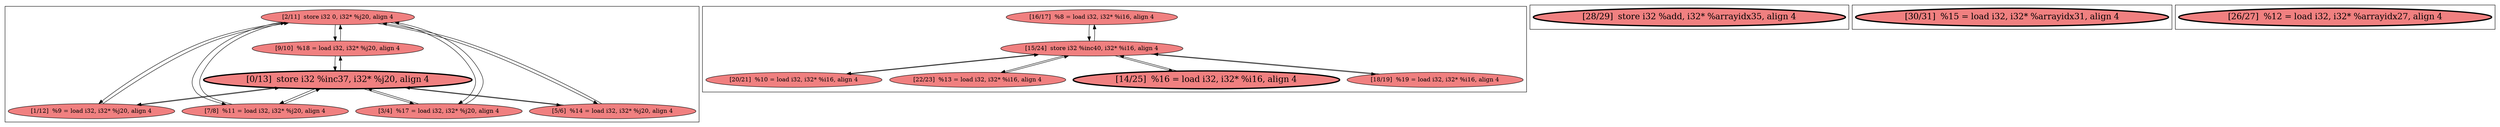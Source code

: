 
digraph G {



node289->node286 [ ]
node288->node290 [ ]
node290->node288 [ ]
node289->node291 [ ]
node288->node286 [ ]
node291->node289 [ ]
node286->node288 [ ]
node287->node289 [ ]
node296->node298 [ ]
node289->node287 [ ]
node287->node288 [ ]
node288->node287 [ ]
node291->node288 [ ]
node298->node296 [ ]
node286->node289 [ ]
node298->node297 [ ]
node295->node298 [ ]
node288->node292 [ ]
node288->node291 [ ]
node298->node295 [ ]
node290->node289 [ ]
node289->node292 [ ]
node292->node289 [ ]
node294->node298 [ ]
node298->node294 [ ]
node292->node288 [ ]
node298->node293 [ ]
node293->node298 [ ]
node297->node298 [ ]
node289->node290 [ ]


subgraph cluster4 {


node301 [penwidth=3.0,fontsize=20,fillcolor=lightcoral,label="[28/29]  store i32 %add, i32* %arrayidx35, align 4",shape=ellipse,style=filled ]



}

subgraph cluster3 {


node300 [penwidth=3.0,fontsize=20,fillcolor=lightcoral,label="[30/31]  %15 = load i32, i32* %arrayidx31, align 4",shape=ellipse,style=filled ]



}

subgraph cluster2 {


node299 [penwidth=3.0,fontsize=20,fillcolor=lightcoral,label="[26/27]  %12 = load i32, i32* %arrayidx27, align 4",shape=ellipse,style=filled ]



}

subgraph cluster0 {


node292 [fillcolor=lightcoral,label="[7/8]  %11 = load i32, i32* %j20, align 4",shape=ellipse,style=filled ]
node287 [fillcolor=lightcoral,label="[1/12]  %9 = load i32, i32* %j20, align 4",shape=ellipse,style=filled ]
node286 [fillcolor=lightcoral,label="[9/10]  %18 = load i32, i32* %j20, align 4",shape=ellipse,style=filled ]
node288 [penwidth=3.0,fontsize=20,fillcolor=lightcoral,label="[0/13]  store i32 %inc37, i32* %j20, align 4",shape=ellipse,style=filled ]
node290 [fillcolor=lightcoral,label="[3/4]  %17 = load i32, i32* %j20, align 4",shape=ellipse,style=filled ]
node289 [fillcolor=lightcoral,label="[2/11]  store i32 0, i32* %j20, align 4",shape=ellipse,style=filled ]
node291 [fillcolor=lightcoral,label="[5/6]  %14 = load i32, i32* %j20, align 4",shape=ellipse,style=filled ]



}

subgraph cluster1 {


node298 [fillcolor=lightcoral,label="[15/24]  store i32 %inc40, i32* %i16, align 4",shape=ellipse,style=filled ]
node297 [penwidth=3.0,fontsize=20,fillcolor=lightcoral,label="[14/25]  %16 = load i32, i32* %i16, align 4",shape=ellipse,style=filled ]
node296 [fillcolor=lightcoral,label="[16/17]  %8 = load i32, i32* %i16, align 4",shape=ellipse,style=filled ]
node295 [fillcolor=lightcoral,label="[18/19]  %19 = load i32, i32* %i16, align 4",shape=ellipse,style=filled ]
node293 [fillcolor=lightcoral,label="[22/23]  %13 = load i32, i32* %i16, align 4",shape=ellipse,style=filled ]
node294 [fillcolor=lightcoral,label="[20/21]  %10 = load i32, i32* %i16, align 4",shape=ellipse,style=filled ]



}

}
